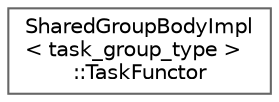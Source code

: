 digraph "类继承关系图"
{
 // LATEX_PDF_SIZE
  bgcolor="transparent";
  edge [fontname=Helvetica,fontsize=10,labelfontname=Helvetica,labelfontsize=10];
  node [fontname=Helvetica,fontsize=10,shape=box,height=0.2,width=0.4];
  rankdir="LR";
  Node0 [id="Node000000",label="SharedGroupBodyImpl\l\< task_group_type \>\l::TaskFunctor",height=0.2,width=0.4,color="grey40", fillcolor="white", style="filled",URL="$struct_shared_group_body_impl_1_1_task_functor.html",tooltip=" "];
}
